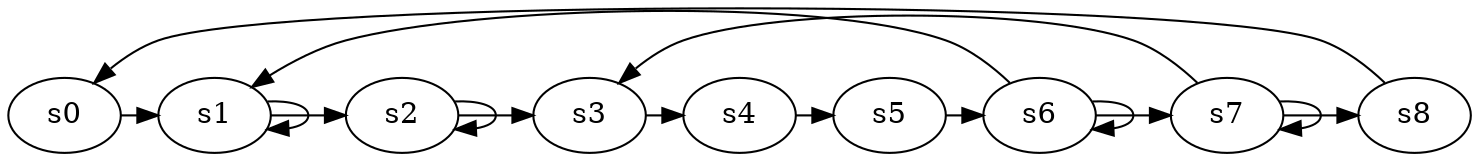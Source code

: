 digraph game_0550_cycle_9 {
    s0 [name="s0", player=1];
    s1 [name="s1", player=1];
    s2 [name="s2", player=0, target=1];
    s3 [name="s3", player=1];
    s4 [name="s4", player=0];
    s5 [name="s5", player=1];
    s6 [name="s6", player=0, target=1];
    s7 [name="s7", player=1, target=1];
    s8 [name="s8", player=0];

    s0 -> s1 [constraint="time == 0 || time == 10"];
    s1 -> s2 [constraint="time % 6 == 4"];
    s2 -> s3 [constraint="!(time % 6 == 0)"];
    s3 -> s4 [constraint="!(time % 4 == 0)"];
    s4 -> s5 [constraint="time % 3 == 1 || time % 3 == 2"];
    s5 -> s6 [constraint="time % 2 == 0 && !(time % 3 == 0)"];
    s6 -> s7 [constraint="time == 8 || time == 17 || time == 22"];
    s7 -> s8 [constraint="time % 6 == 0"];
    s8 -> s0 [constraint="time % 4 == 2"];
    s1 -> s1 [constraint="time % 2 == 0"];
    s2 -> s2 [constraint="time % 4 == 0"];
    s6 -> s6 [constraint="time % 4 == 0"];
    s6 -> s1 [constraint="time == 12"];
    s7 -> s7 [constraint="time % 2 == 0"];
    s7 -> s3 [constraint="time == 0"];
}
